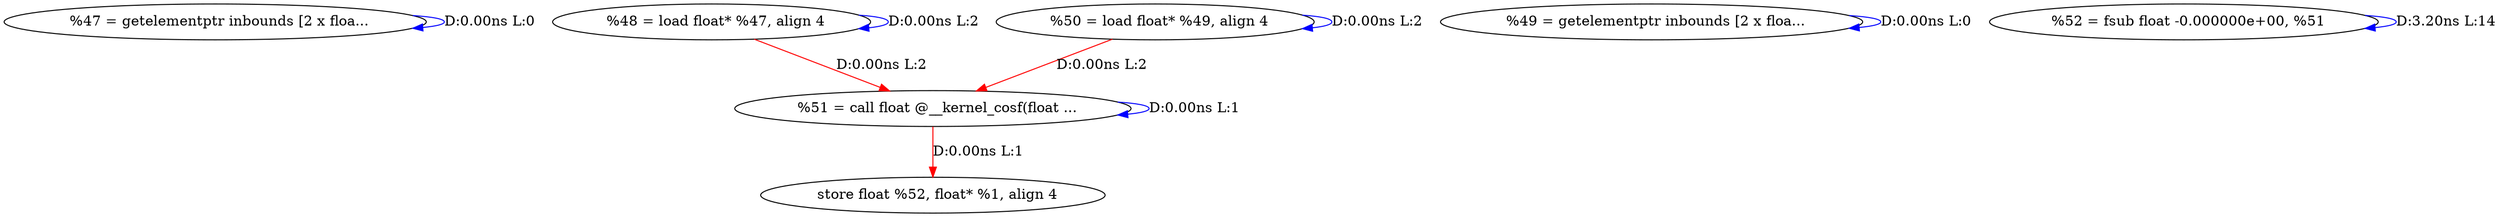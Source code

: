 digraph {
Node0x2eae6a0[label="  %47 = getelementptr inbounds [2 x floa..."];
Node0x2eae6a0 -> Node0x2eae6a0[label="D:0.00ns L:0",color=blue];
Node0x2eae780[label="  %48 = load float* %47, align 4"];
Node0x2eae780 -> Node0x2eae780[label="D:0.00ns L:2",color=blue];
Node0x2eaea20[label="  %51 = call float @__kernel_cosf(float ..."];
Node0x2eae780 -> Node0x2eaea20[label="D:0.00ns L:2",color=red];
Node0x2eae860[label="  %49 = getelementptr inbounds [2 x floa..."];
Node0x2eae860 -> Node0x2eae860[label="D:0.00ns L:0",color=blue];
Node0x2eae940[label="  %50 = load float* %49, align 4"];
Node0x2eae940 -> Node0x2eae940[label="D:0.00ns L:2",color=blue];
Node0x2eae940 -> Node0x2eaea20[label="D:0.00ns L:2",color=red];
Node0x2eaea20 -> Node0x2eaea20[label="D:0.00ns L:1",color=blue];
Node0x2eaebe0[label="  store float %52, float* %1, align 4"];
Node0x2eaea20 -> Node0x2eaebe0[label="D:0.00ns L:1",color=red];
Node0x2eaeb00[label="  %52 = fsub float -0.000000e+00, %51"];
Node0x2eaeb00 -> Node0x2eaeb00[label="D:3.20ns L:14",color=blue];
}
